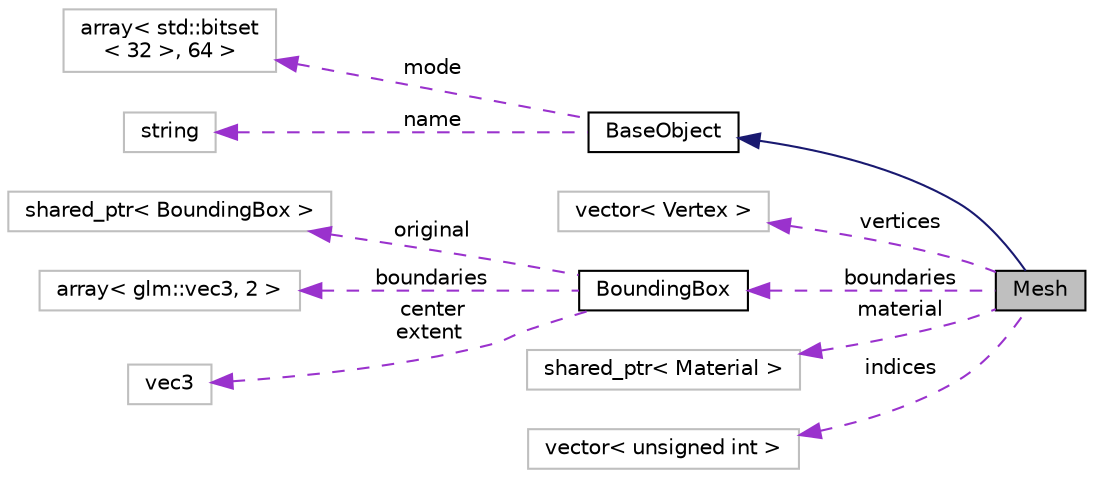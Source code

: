 digraph "Mesh"
{
 // INTERACTIVE_SVG=YES
 // LATEX_PDF_SIZE
  edge [fontname="Helvetica",fontsize="10",labelfontname="Helvetica",labelfontsize="10"];
  node [fontname="Helvetica",fontsize="10",shape=record];
  rankdir="LR";
  Node1 [label="Mesh",height=0.2,width=0.4,color="black", fillcolor="grey75", style="filled", fontcolor="black",tooltip="Mesh base class, contains the mesh data"];
  Node2 -> Node1 [dir="back",color="midnightblue",fontsize="10",style="solid",fontname="Helvetica"];
  Node2 [label="BaseObject",height=0.2,width=0.4,color="black", fillcolor="white", style="filled",URL="$class_base_object.html",tooltip=" "];
  Node3 -> Node2 [dir="back",color="darkorchid3",fontsize="10",style="dashed",label=" mode" ,fontname="Helvetica"];
  Node3 [label="array\< std::bitset\l\< 32 \>, 64 \>",height=0.2,width=0.4,color="grey75", fillcolor="white", style="filled",tooltip=" "];
  Node4 -> Node2 [dir="back",color="darkorchid3",fontsize="10",style="dashed",label=" name" ,fontname="Helvetica"];
  Node4 [label="string",height=0.2,width=0.4,color="grey75", fillcolor="white", style="filled",tooltip=" "];
  Node5 -> Node1 [dir="back",color="darkorchid3",fontsize="10",style="dashed",label=" vertices" ,fontname="Helvetica"];
  Node5 [label="vector\< Vertex \>",height=0.2,width=0.4,color="grey75", fillcolor="white", style="filled",tooltip=" "];
  Node6 -> Node1 [dir="back",color="darkorchid3",fontsize="10",style="dashed",label=" boundaries" ,fontname="Helvetica"];
  Node6 [label="BoundingBox",height=0.2,width=0.4,color="black", fillcolor="white", style="filled",URL="$class_bounding_box.html",tooltip="Describes a volume box which contains anything inside be it a node or a mesh."];
  Node7 -> Node6 [dir="back",color="darkorchid3",fontsize="10",style="dashed",label=" original" ,fontname="Helvetica"];
  Node7 [label="shared_ptr\< BoundingBox \>",height=0.2,width=0.4,color="grey75", fillcolor="white", style="filled",tooltip=" "];
  Node8 -> Node6 [dir="back",color="darkorchid3",fontsize="10",style="dashed",label=" boundaries" ,fontname="Helvetica"];
  Node8 [label="array\< glm::vec3, 2 \>",height=0.2,width=0.4,color="grey75", fillcolor="white", style="filled",tooltip=" "];
  Node9 -> Node6 [dir="back",color="darkorchid3",fontsize="10",style="dashed",label=" center\nextent" ,fontname="Helvetica"];
  Node9 [label="vec3",height=0.2,width=0.4,color="grey75", fillcolor="white", style="filled",tooltip=" "];
  Node10 -> Node1 [dir="back",color="darkorchid3",fontsize="10",style="dashed",label=" material" ,fontname="Helvetica"];
  Node10 [label="shared_ptr\< Material \>",height=0.2,width=0.4,color="grey75", fillcolor="white", style="filled",tooltip=" "];
  Node11 -> Node1 [dir="back",color="darkorchid3",fontsize="10",style="dashed",label=" indices" ,fontname="Helvetica"];
  Node11 [label="vector\< unsigned int \>",height=0.2,width=0.4,color="grey75", fillcolor="white", style="filled",tooltip=" "];
}
